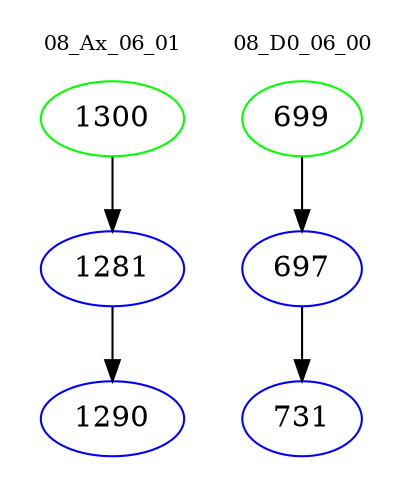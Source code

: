 digraph{
subgraph cluster_0 {
color = white
label = "08_Ax_06_01";
fontsize=10;
T0_1300 [label="1300", color="green"]
T0_1300 -> T0_1281 [color="black"]
T0_1281 [label="1281", color="blue"]
T0_1281 -> T0_1290 [color="black"]
T0_1290 [label="1290", color="blue"]
}
subgraph cluster_1 {
color = white
label = "08_D0_06_00";
fontsize=10;
T1_699 [label="699", color="green"]
T1_699 -> T1_697 [color="black"]
T1_697 [label="697", color="blue"]
T1_697 -> T1_731 [color="black"]
T1_731 [label="731", color="blue"]
}
}
